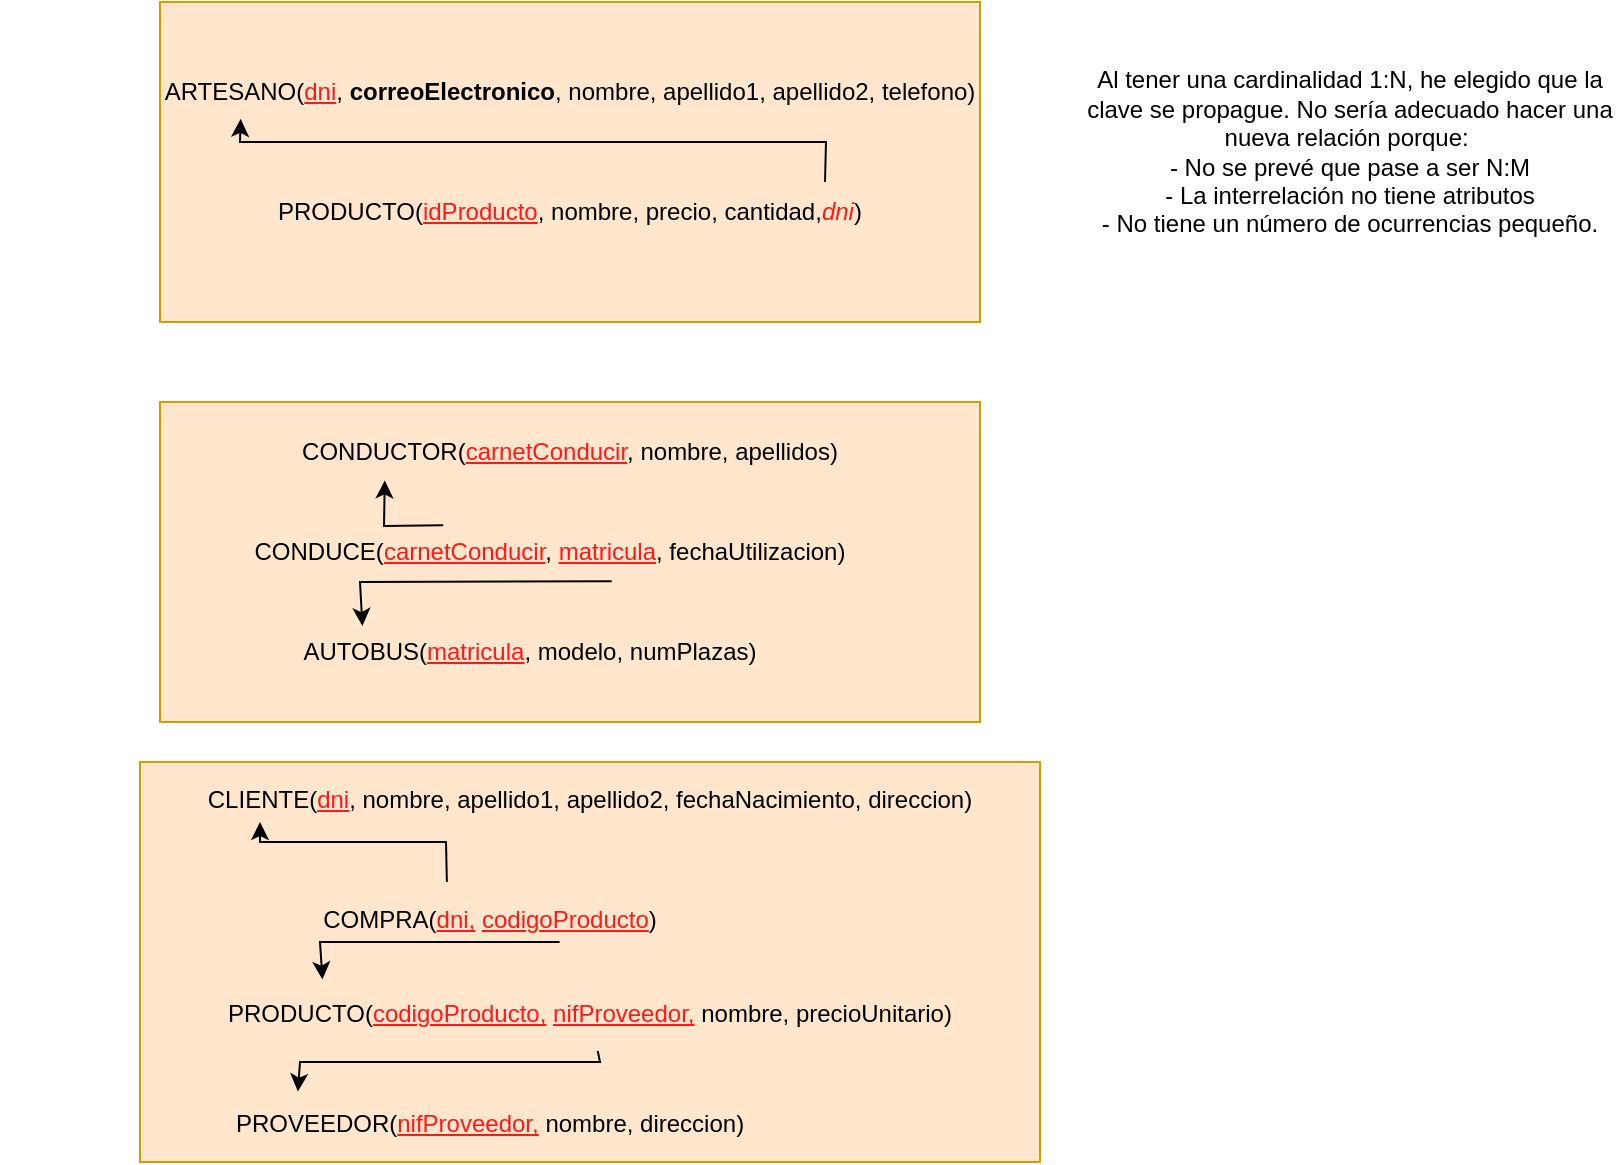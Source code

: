 <mxfile version="22.1.0" type="device">
  <diagram id="WvPvF-FhAO7onkYIG1Pb" name="Página-1">
    <mxGraphModel dx="2117" dy="597" grid="1" gridSize="10" guides="1" tooltips="1" connect="1" arrows="1" fold="1" page="1" pageScale="1" pageWidth="827" pageHeight="1169" math="0" shadow="0">
      <root>
        <mxCell id="0" />
        <mxCell id="1" parent="0" />
        <mxCell id="PqpxAmYVDq6fm0rz3M79-1" value="" style="rounded=0;whiteSpace=wrap;html=1;fillColor=#ffe6cc;strokeColor=#d79b00;" vertex="1" parent="1">
          <mxGeometry x="50" y="60" width="410" height="160" as="geometry" />
        </mxCell>
        <mxCell id="PqpxAmYVDq6fm0rz3M79-2" value="ARTESANO(&lt;font style=&quot;&quot; color=&quot;#ff1919&quot;&gt;&lt;u&gt;dni&lt;/u&gt;&lt;/font&gt;,&lt;b&gt; correoElectronico&lt;/b&gt;, nombre, apellido1, apellido2, telefono)" style="text;html=1;strokeColor=none;fillColor=none;align=center;verticalAlign=middle;whiteSpace=wrap;rounded=0;" vertex="1" parent="1">
          <mxGeometry x="10" y="90" width="490" height="30" as="geometry" />
        </mxCell>
        <mxCell id="PqpxAmYVDq6fm0rz3M79-3" value="PRODUCTO(&lt;font color=&quot;#ff1919&quot;&gt;&lt;u&gt;idProducto&lt;/u&gt;&lt;/font&gt;,&lt;b&gt;&amp;nbsp;&lt;/b&gt;nombre, precio, cantidad,&lt;i&gt;&lt;font color=&quot;#ff1919&quot;&gt;dni&lt;/font&gt;&lt;/i&gt;)" style="text;html=1;strokeColor=none;fillColor=none;align=center;verticalAlign=middle;whiteSpace=wrap;rounded=0;" vertex="1" parent="1">
          <mxGeometry y="150" width="510" height="30" as="geometry" />
        </mxCell>
        <mxCell id="PqpxAmYVDq6fm0rz3M79-6" value="Al tener una cardinalidad 1:N, he elegido que la clave se propague. No sería adecuado hacer una nueva relación porque:&amp;nbsp;&lt;br&gt;- No se prevé que pase a ser N:M&lt;br&gt;- La interrelación no tiene atributos&lt;br&gt;- No tiene un número de ocurrencias pequeño." style="text;html=1;strokeColor=none;fillColor=none;align=center;verticalAlign=middle;whiteSpace=wrap;rounded=0;" vertex="1" parent="1">
          <mxGeometry x="510" y="60" width="270" height="150" as="geometry" />
        </mxCell>
        <mxCell id="PqpxAmYVDq6fm0rz3M79-7" value="" style="rounded=0;whiteSpace=wrap;html=1;fillColor=#ffe6cc;strokeColor=#d79b00;" vertex="1" parent="1">
          <mxGeometry x="50" y="260" width="410" height="160" as="geometry" />
        </mxCell>
        <mxCell id="PqpxAmYVDq6fm0rz3M79-8" value="CONDUCTOR(&lt;font color=&quot;#ff1919&quot;&gt;&lt;u&gt;carnetConducir&lt;/u&gt;&lt;/font&gt;, nombre, apellidos)" style="text;html=1;strokeColor=none;fillColor=none;align=center;verticalAlign=middle;whiteSpace=wrap;rounded=0;" vertex="1" parent="1">
          <mxGeometry x="10" y="270" width="490" height="30" as="geometry" />
        </mxCell>
        <mxCell id="PqpxAmYVDq6fm0rz3M79-9" value="CONDUCE(&lt;font color=&quot;#ff1919&quot;&gt;&lt;u&gt;carnetConducir&lt;/u&gt;&lt;/font&gt;, &lt;font color=&quot;#ff1919&quot;&gt;&lt;u&gt;matricula&lt;/u&gt;&lt;/font&gt;, fechaUtilizacion)" style="text;html=1;strokeColor=none;fillColor=none;align=center;verticalAlign=middle;whiteSpace=wrap;rounded=0;" vertex="1" parent="1">
          <mxGeometry y="320" width="490" height="30" as="geometry" />
        </mxCell>
        <mxCell id="PqpxAmYVDq6fm0rz3M79-10" value="AUTOBUS(&lt;font color=&quot;#ff1919&quot;&gt;&lt;u&gt;matricula&lt;/u&gt;&lt;/font&gt;, modelo, numPlazas)" style="text;html=1;strokeColor=none;fillColor=none;align=center;verticalAlign=middle;whiteSpace=wrap;rounded=0;" vertex="1" parent="1">
          <mxGeometry x="-10" y="370" width="490" height="30" as="geometry" />
        </mxCell>
        <mxCell id="PqpxAmYVDq6fm0rz3M79-19" value="" style="group" vertex="1" connectable="0" parent="1">
          <mxGeometry y="440" width="490" height="200" as="geometry" />
        </mxCell>
        <mxCell id="PqpxAmYVDq6fm0rz3M79-13" value="" style="rounded=0;whiteSpace=wrap;html=1;fillColor=#ffe6cc;strokeColor=#d79b00;container=1;" vertex="1" parent="PqpxAmYVDq6fm0rz3M79-19">
          <mxGeometry x="40" width="450" height="200" as="geometry">
            <mxRectangle x="40" width="50" height="40" as="alternateBounds" />
          </mxGeometry>
        </mxCell>
        <mxCell id="PqpxAmYVDq6fm0rz3M79-18" value="PROVEEDOR(&lt;font color=&quot;#ff1919&quot;&gt;&lt;u&gt;nifProveedor,&lt;/u&gt;&amp;nbsp;&lt;/font&gt;nombre, direccion)" style="text;html=1;strokeColor=none;fillColor=none;align=center;verticalAlign=middle;whiteSpace=wrap;rounded=0;" vertex="1" parent="PqpxAmYVDq6fm0rz3M79-13">
          <mxGeometry x="-70" y="162.5" width="490" height="37.5" as="geometry" />
        </mxCell>
        <mxCell id="PqpxAmYVDq6fm0rz3M79-16" value="CLIENTE(&lt;font color=&quot;#ff1919&quot;&gt;&lt;u&gt;dni&lt;/u&gt;&lt;/font&gt;, nombre, apellido1, apellido2, fechaNacimiento, direccion)" style="text;html=1;strokeColor=none;fillColor=none;align=center;verticalAlign=middle;whiteSpace=wrap;rounded=0;" vertex="1" parent="PqpxAmYVDq6fm0rz3M79-13">
          <mxGeometry x="-20" width="490" height="37.5" as="geometry" />
        </mxCell>
        <mxCell id="PqpxAmYVDq6fm0rz3M79-17" value="COMPRA(&lt;font color=&quot;#ff1919&quot;&gt;&lt;u&gt;dni,&lt;/u&gt; &lt;u&gt;codigoProducto&lt;/u&gt;&lt;/font&gt;)" style="text;html=1;strokeColor=none;fillColor=none;align=center;verticalAlign=middle;whiteSpace=wrap;rounded=0;" vertex="1" parent="PqpxAmYVDq6fm0rz3M79-13">
          <mxGeometry x="-70" y="60" width="490" height="37.5" as="geometry" />
        </mxCell>
        <mxCell id="PqpxAmYVDq6fm0rz3M79-20" value="PRODUCTO(&lt;font color=&quot;#ff1919&quot;&gt;&lt;u&gt;codigoProducto,&lt;/u&gt; &lt;u&gt;nifProveedor,&lt;/u&gt;&amp;nbsp;&lt;/font&gt;nombre, precioUnitario)" style="text;html=1;strokeColor=none;fillColor=none;align=center;verticalAlign=middle;whiteSpace=wrap;rounded=0;" vertex="1" parent="PqpxAmYVDq6fm0rz3M79-13">
          <mxGeometry x="-20" y="107" width="490" height="37.5" as="geometry" />
        </mxCell>
        <mxCell id="PqpxAmYVDq6fm0rz3M79-28" value="" style="endArrow=classic;html=1;rounded=0;exitX=0.456;exitY=0;exitDx=0;exitDy=0;exitPerimeter=0;" edge="1" parent="PqpxAmYVDq6fm0rz3M79-13" source="PqpxAmYVDq6fm0rz3M79-17">
          <mxGeometry width="50" height="50" relative="1" as="geometry">
            <mxPoint x="350" y="140" as="sourcePoint" />
            <mxPoint x="60" y="30" as="targetPoint" />
            <Array as="points">
              <mxPoint x="153" y="40" />
              <mxPoint x="60" y="40" />
            </Array>
          </mxGeometry>
        </mxCell>
        <mxCell id="PqpxAmYVDq6fm0rz3M79-31" value="" style="endArrow=classic;html=1;rounded=0;exitX=0.571;exitY=0.8;exitDx=0;exitDy=0;exitPerimeter=0;entryX=0.227;entryY=0.048;entryDx=0;entryDy=0;entryPerimeter=0;" edge="1" parent="PqpxAmYVDq6fm0rz3M79-13" source="PqpxAmYVDq6fm0rz3M79-17" target="PqpxAmYVDq6fm0rz3M79-20">
          <mxGeometry width="50" height="50" relative="1" as="geometry">
            <mxPoint x="350" y="140" as="sourcePoint" />
            <mxPoint x="170" y="110" as="targetPoint" />
            <Array as="points">
              <mxPoint x="90" y="90" />
            </Array>
          </mxGeometry>
        </mxCell>
        <mxCell id="PqpxAmYVDq6fm0rz3M79-32" value="" style="endArrow=classic;html=1;rounded=0;entryX=0.304;entryY=0.061;entryDx=0;entryDy=0;entryPerimeter=0;" edge="1" parent="PqpxAmYVDq6fm0rz3M79-13" source="PqpxAmYVDq6fm0rz3M79-20" target="PqpxAmYVDq6fm0rz3M79-18">
          <mxGeometry width="50" height="50" relative="1" as="geometry">
            <mxPoint x="230" y="140" as="sourcePoint" />
            <mxPoint x="400" y="90" as="targetPoint" />
            <Array as="points">
              <mxPoint x="230" y="150" />
              <mxPoint x="80" y="150" />
            </Array>
          </mxGeometry>
        </mxCell>
        <mxCell id="PqpxAmYVDq6fm0rz3M79-25" value="" style="endArrow=classic;html=1;rounded=0;exitX=0.75;exitY=0;exitDx=0;exitDy=0;entryX=0.164;entryY=0.947;entryDx=0;entryDy=0;entryPerimeter=0;" edge="1" parent="1" source="PqpxAmYVDq6fm0rz3M79-3" target="PqpxAmYVDq6fm0rz3M79-2">
          <mxGeometry width="50" height="50" relative="1" as="geometry">
            <mxPoint x="390" y="340" as="sourcePoint" />
            <mxPoint x="440" y="290" as="targetPoint" />
            <Array as="points">
              <mxPoint x="383" y="130" />
              <mxPoint x="90" y="130" />
            </Array>
          </mxGeometry>
        </mxCell>
        <mxCell id="PqpxAmYVDq6fm0rz3M79-26" value="" style="endArrow=classic;html=1;rounded=0;exitX=0.391;exitY=0.053;exitDx=0;exitDy=0;exitPerimeter=0;entryX=0.311;entryY=0.973;entryDx=0;entryDy=0;entryPerimeter=0;" edge="1" parent="1" source="PqpxAmYVDq6fm0rz3M79-9" target="PqpxAmYVDq6fm0rz3M79-8">
          <mxGeometry width="50" height="50" relative="1" as="geometry">
            <mxPoint x="390" y="420" as="sourcePoint" />
            <mxPoint x="440" y="370" as="targetPoint" />
            <Array as="points">
              <mxPoint x="162" y="322" />
            </Array>
          </mxGeometry>
        </mxCell>
        <mxCell id="PqpxAmYVDq6fm0rz3M79-27" value="" style="endArrow=classic;html=1;rounded=0;exitX=0.563;exitY=0.987;exitDx=0;exitDy=0;exitPerimeter=0;entryX=0.329;entryY=0.067;entryDx=0;entryDy=0;entryPerimeter=0;" edge="1" parent="1" source="PqpxAmYVDq6fm0rz3M79-9" target="PqpxAmYVDq6fm0rz3M79-10">
          <mxGeometry width="50" height="50" relative="1" as="geometry">
            <mxPoint x="390" y="500" as="sourcePoint" />
            <mxPoint x="440" y="450" as="targetPoint" />
            <Array as="points">
              <mxPoint x="150" y="350" />
            </Array>
          </mxGeometry>
        </mxCell>
      </root>
    </mxGraphModel>
  </diagram>
</mxfile>
